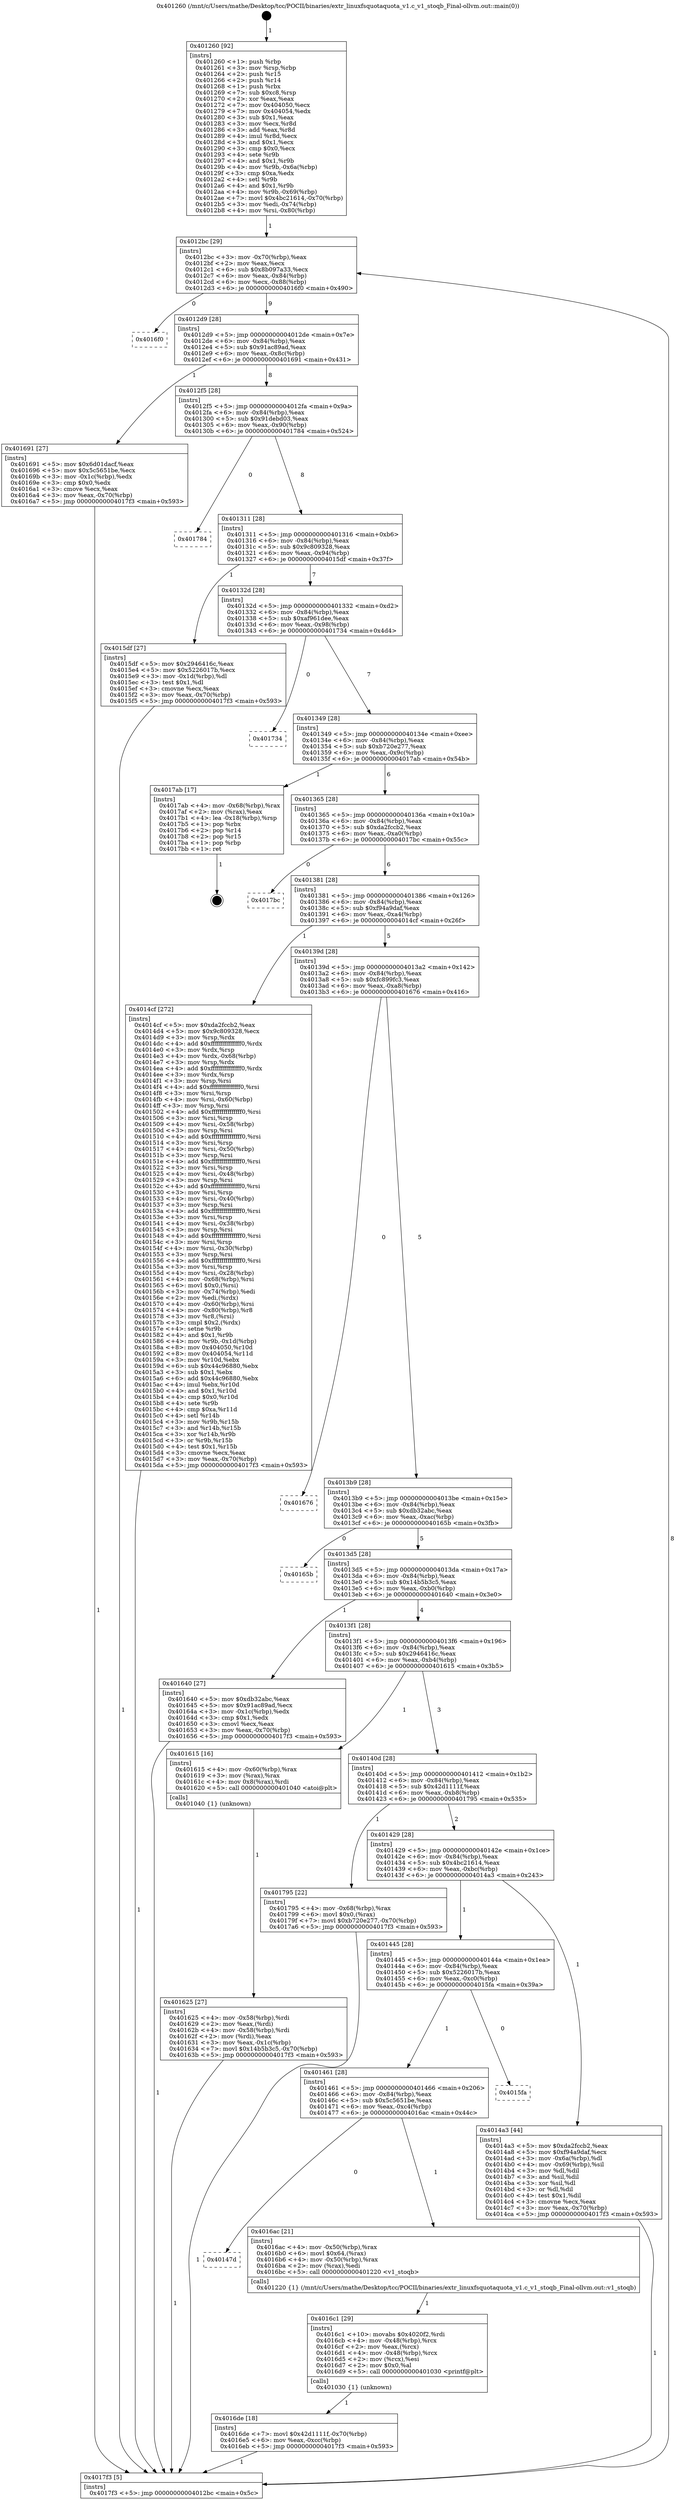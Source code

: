digraph "0x401260" {
  label = "0x401260 (/mnt/c/Users/mathe/Desktop/tcc/POCII/binaries/extr_linuxfsquotaquota_v1.c_v1_stoqb_Final-ollvm.out::main(0))"
  labelloc = "t"
  node[shape=record]

  Entry [label="",width=0.3,height=0.3,shape=circle,fillcolor=black,style=filled]
  "0x4012bc" [label="{
     0x4012bc [29]\l
     | [instrs]\l
     &nbsp;&nbsp;0x4012bc \<+3\>: mov -0x70(%rbp),%eax\l
     &nbsp;&nbsp;0x4012bf \<+2\>: mov %eax,%ecx\l
     &nbsp;&nbsp;0x4012c1 \<+6\>: sub $0x8b097a33,%ecx\l
     &nbsp;&nbsp;0x4012c7 \<+6\>: mov %eax,-0x84(%rbp)\l
     &nbsp;&nbsp;0x4012cd \<+6\>: mov %ecx,-0x88(%rbp)\l
     &nbsp;&nbsp;0x4012d3 \<+6\>: je 00000000004016f0 \<main+0x490\>\l
  }"]
  "0x4016f0" [label="{
     0x4016f0\l
  }", style=dashed]
  "0x4012d9" [label="{
     0x4012d9 [28]\l
     | [instrs]\l
     &nbsp;&nbsp;0x4012d9 \<+5\>: jmp 00000000004012de \<main+0x7e\>\l
     &nbsp;&nbsp;0x4012de \<+6\>: mov -0x84(%rbp),%eax\l
     &nbsp;&nbsp;0x4012e4 \<+5\>: sub $0x91ac89ad,%eax\l
     &nbsp;&nbsp;0x4012e9 \<+6\>: mov %eax,-0x8c(%rbp)\l
     &nbsp;&nbsp;0x4012ef \<+6\>: je 0000000000401691 \<main+0x431\>\l
  }"]
  Exit [label="",width=0.3,height=0.3,shape=circle,fillcolor=black,style=filled,peripheries=2]
  "0x401691" [label="{
     0x401691 [27]\l
     | [instrs]\l
     &nbsp;&nbsp;0x401691 \<+5\>: mov $0x6d01dacf,%eax\l
     &nbsp;&nbsp;0x401696 \<+5\>: mov $0x5c5651be,%ecx\l
     &nbsp;&nbsp;0x40169b \<+3\>: mov -0x1c(%rbp),%edx\l
     &nbsp;&nbsp;0x40169e \<+3\>: cmp $0x0,%edx\l
     &nbsp;&nbsp;0x4016a1 \<+3\>: cmove %ecx,%eax\l
     &nbsp;&nbsp;0x4016a4 \<+3\>: mov %eax,-0x70(%rbp)\l
     &nbsp;&nbsp;0x4016a7 \<+5\>: jmp 00000000004017f3 \<main+0x593\>\l
  }"]
  "0x4012f5" [label="{
     0x4012f5 [28]\l
     | [instrs]\l
     &nbsp;&nbsp;0x4012f5 \<+5\>: jmp 00000000004012fa \<main+0x9a\>\l
     &nbsp;&nbsp;0x4012fa \<+6\>: mov -0x84(%rbp),%eax\l
     &nbsp;&nbsp;0x401300 \<+5\>: sub $0x91debd03,%eax\l
     &nbsp;&nbsp;0x401305 \<+6\>: mov %eax,-0x90(%rbp)\l
     &nbsp;&nbsp;0x40130b \<+6\>: je 0000000000401784 \<main+0x524\>\l
  }"]
  "0x4016de" [label="{
     0x4016de [18]\l
     | [instrs]\l
     &nbsp;&nbsp;0x4016de \<+7\>: movl $0x42d1111f,-0x70(%rbp)\l
     &nbsp;&nbsp;0x4016e5 \<+6\>: mov %eax,-0xcc(%rbp)\l
     &nbsp;&nbsp;0x4016eb \<+5\>: jmp 00000000004017f3 \<main+0x593\>\l
  }"]
  "0x401784" [label="{
     0x401784\l
  }", style=dashed]
  "0x401311" [label="{
     0x401311 [28]\l
     | [instrs]\l
     &nbsp;&nbsp;0x401311 \<+5\>: jmp 0000000000401316 \<main+0xb6\>\l
     &nbsp;&nbsp;0x401316 \<+6\>: mov -0x84(%rbp),%eax\l
     &nbsp;&nbsp;0x40131c \<+5\>: sub $0x9c809328,%eax\l
     &nbsp;&nbsp;0x401321 \<+6\>: mov %eax,-0x94(%rbp)\l
     &nbsp;&nbsp;0x401327 \<+6\>: je 00000000004015df \<main+0x37f\>\l
  }"]
  "0x4016c1" [label="{
     0x4016c1 [29]\l
     | [instrs]\l
     &nbsp;&nbsp;0x4016c1 \<+10\>: movabs $0x4020f2,%rdi\l
     &nbsp;&nbsp;0x4016cb \<+4\>: mov -0x48(%rbp),%rcx\l
     &nbsp;&nbsp;0x4016cf \<+2\>: mov %eax,(%rcx)\l
     &nbsp;&nbsp;0x4016d1 \<+4\>: mov -0x48(%rbp),%rcx\l
     &nbsp;&nbsp;0x4016d5 \<+2\>: mov (%rcx),%esi\l
     &nbsp;&nbsp;0x4016d7 \<+2\>: mov $0x0,%al\l
     &nbsp;&nbsp;0x4016d9 \<+5\>: call 0000000000401030 \<printf@plt\>\l
     | [calls]\l
     &nbsp;&nbsp;0x401030 \{1\} (unknown)\l
  }"]
  "0x4015df" [label="{
     0x4015df [27]\l
     | [instrs]\l
     &nbsp;&nbsp;0x4015df \<+5\>: mov $0x2946416c,%eax\l
     &nbsp;&nbsp;0x4015e4 \<+5\>: mov $0x5226017b,%ecx\l
     &nbsp;&nbsp;0x4015e9 \<+3\>: mov -0x1d(%rbp),%dl\l
     &nbsp;&nbsp;0x4015ec \<+3\>: test $0x1,%dl\l
     &nbsp;&nbsp;0x4015ef \<+3\>: cmovne %ecx,%eax\l
     &nbsp;&nbsp;0x4015f2 \<+3\>: mov %eax,-0x70(%rbp)\l
     &nbsp;&nbsp;0x4015f5 \<+5\>: jmp 00000000004017f3 \<main+0x593\>\l
  }"]
  "0x40132d" [label="{
     0x40132d [28]\l
     | [instrs]\l
     &nbsp;&nbsp;0x40132d \<+5\>: jmp 0000000000401332 \<main+0xd2\>\l
     &nbsp;&nbsp;0x401332 \<+6\>: mov -0x84(%rbp),%eax\l
     &nbsp;&nbsp;0x401338 \<+5\>: sub $0xaf961dee,%eax\l
     &nbsp;&nbsp;0x40133d \<+6\>: mov %eax,-0x98(%rbp)\l
     &nbsp;&nbsp;0x401343 \<+6\>: je 0000000000401734 \<main+0x4d4\>\l
  }"]
  "0x40147d" [label="{
     0x40147d\l
  }", style=dashed]
  "0x401734" [label="{
     0x401734\l
  }", style=dashed]
  "0x401349" [label="{
     0x401349 [28]\l
     | [instrs]\l
     &nbsp;&nbsp;0x401349 \<+5\>: jmp 000000000040134e \<main+0xee\>\l
     &nbsp;&nbsp;0x40134e \<+6\>: mov -0x84(%rbp),%eax\l
     &nbsp;&nbsp;0x401354 \<+5\>: sub $0xb720e277,%eax\l
     &nbsp;&nbsp;0x401359 \<+6\>: mov %eax,-0x9c(%rbp)\l
     &nbsp;&nbsp;0x40135f \<+6\>: je 00000000004017ab \<main+0x54b\>\l
  }"]
  "0x4016ac" [label="{
     0x4016ac [21]\l
     | [instrs]\l
     &nbsp;&nbsp;0x4016ac \<+4\>: mov -0x50(%rbp),%rax\l
     &nbsp;&nbsp;0x4016b0 \<+6\>: movl $0x64,(%rax)\l
     &nbsp;&nbsp;0x4016b6 \<+4\>: mov -0x50(%rbp),%rax\l
     &nbsp;&nbsp;0x4016ba \<+2\>: mov (%rax),%edi\l
     &nbsp;&nbsp;0x4016bc \<+5\>: call 0000000000401220 \<v1_stoqb\>\l
     | [calls]\l
     &nbsp;&nbsp;0x401220 \{1\} (/mnt/c/Users/mathe/Desktop/tcc/POCII/binaries/extr_linuxfsquotaquota_v1.c_v1_stoqb_Final-ollvm.out::v1_stoqb)\l
  }"]
  "0x4017ab" [label="{
     0x4017ab [17]\l
     | [instrs]\l
     &nbsp;&nbsp;0x4017ab \<+4\>: mov -0x68(%rbp),%rax\l
     &nbsp;&nbsp;0x4017af \<+2\>: mov (%rax),%eax\l
     &nbsp;&nbsp;0x4017b1 \<+4\>: lea -0x18(%rbp),%rsp\l
     &nbsp;&nbsp;0x4017b5 \<+1\>: pop %rbx\l
     &nbsp;&nbsp;0x4017b6 \<+2\>: pop %r14\l
     &nbsp;&nbsp;0x4017b8 \<+2\>: pop %r15\l
     &nbsp;&nbsp;0x4017ba \<+1\>: pop %rbp\l
     &nbsp;&nbsp;0x4017bb \<+1\>: ret\l
  }"]
  "0x401365" [label="{
     0x401365 [28]\l
     | [instrs]\l
     &nbsp;&nbsp;0x401365 \<+5\>: jmp 000000000040136a \<main+0x10a\>\l
     &nbsp;&nbsp;0x40136a \<+6\>: mov -0x84(%rbp),%eax\l
     &nbsp;&nbsp;0x401370 \<+5\>: sub $0xda2fccb2,%eax\l
     &nbsp;&nbsp;0x401375 \<+6\>: mov %eax,-0xa0(%rbp)\l
     &nbsp;&nbsp;0x40137b \<+6\>: je 00000000004017bc \<main+0x55c\>\l
  }"]
  "0x401461" [label="{
     0x401461 [28]\l
     | [instrs]\l
     &nbsp;&nbsp;0x401461 \<+5\>: jmp 0000000000401466 \<main+0x206\>\l
     &nbsp;&nbsp;0x401466 \<+6\>: mov -0x84(%rbp),%eax\l
     &nbsp;&nbsp;0x40146c \<+5\>: sub $0x5c5651be,%eax\l
     &nbsp;&nbsp;0x401471 \<+6\>: mov %eax,-0xc4(%rbp)\l
     &nbsp;&nbsp;0x401477 \<+6\>: je 00000000004016ac \<main+0x44c\>\l
  }"]
  "0x4017bc" [label="{
     0x4017bc\l
  }", style=dashed]
  "0x401381" [label="{
     0x401381 [28]\l
     | [instrs]\l
     &nbsp;&nbsp;0x401381 \<+5\>: jmp 0000000000401386 \<main+0x126\>\l
     &nbsp;&nbsp;0x401386 \<+6\>: mov -0x84(%rbp),%eax\l
     &nbsp;&nbsp;0x40138c \<+5\>: sub $0xf94a9daf,%eax\l
     &nbsp;&nbsp;0x401391 \<+6\>: mov %eax,-0xa4(%rbp)\l
     &nbsp;&nbsp;0x401397 \<+6\>: je 00000000004014cf \<main+0x26f\>\l
  }"]
  "0x4015fa" [label="{
     0x4015fa\l
  }", style=dashed]
  "0x4014cf" [label="{
     0x4014cf [272]\l
     | [instrs]\l
     &nbsp;&nbsp;0x4014cf \<+5\>: mov $0xda2fccb2,%eax\l
     &nbsp;&nbsp;0x4014d4 \<+5\>: mov $0x9c809328,%ecx\l
     &nbsp;&nbsp;0x4014d9 \<+3\>: mov %rsp,%rdx\l
     &nbsp;&nbsp;0x4014dc \<+4\>: add $0xfffffffffffffff0,%rdx\l
     &nbsp;&nbsp;0x4014e0 \<+3\>: mov %rdx,%rsp\l
     &nbsp;&nbsp;0x4014e3 \<+4\>: mov %rdx,-0x68(%rbp)\l
     &nbsp;&nbsp;0x4014e7 \<+3\>: mov %rsp,%rdx\l
     &nbsp;&nbsp;0x4014ea \<+4\>: add $0xfffffffffffffff0,%rdx\l
     &nbsp;&nbsp;0x4014ee \<+3\>: mov %rdx,%rsp\l
     &nbsp;&nbsp;0x4014f1 \<+3\>: mov %rsp,%rsi\l
     &nbsp;&nbsp;0x4014f4 \<+4\>: add $0xfffffffffffffff0,%rsi\l
     &nbsp;&nbsp;0x4014f8 \<+3\>: mov %rsi,%rsp\l
     &nbsp;&nbsp;0x4014fb \<+4\>: mov %rsi,-0x60(%rbp)\l
     &nbsp;&nbsp;0x4014ff \<+3\>: mov %rsp,%rsi\l
     &nbsp;&nbsp;0x401502 \<+4\>: add $0xfffffffffffffff0,%rsi\l
     &nbsp;&nbsp;0x401506 \<+3\>: mov %rsi,%rsp\l
     &nbsp;&nbsp;0x401509 \<+4\>: mov %rsi,-0x58(%rbp)\l
     &nbsp;&nbsp;0x40150d \<+3\>: mov %rsp,%rsi\l
     &nbsp;&nbsp;0x401510 \<+4\>: add $0xfffffffffffffff0,%rsi\l
     &nbsp;&nbsp;0x401514 \<+3\>: mov %rsi,%rsp\l
     &nbsp;&nbsp;0x401517 \<+4\>: mov %rsi,-0x50(%rbp)\l
     &nbsp;&nbsp;0x40151b \<+3\>: mov %rsp,%rsi\l
     &nbsp;&nbsp;0x40151e \<+4\>: add $0xfffffffffffffff0,%rsi\l
     &nbsp;&nbsp;0x401522 \<+3\>: mov %rsi,%rsp\l
     &nbsp;&nbsp;0x401525 \<+4\>: mov %rsi,-0x48(%rbp)\l
     &nbsp;&nbsp;0x401529 \<+3\>: mov %rsp,%rsi\l
     &nbsp;&nbsp;0x40152c \<+4\>: add $0xfffffffffffffff0,%rsi\l
     &nbsp;&nbsp;0x401530 \<+3\>: mov %rsi,%rsp\l
     &nbsp;&nbsp;0x401533 \<+4\>: mov %rsi,-0x40(%rbp)\l
     &nbsp;&nbsp;0x401537 \<+3\>: mov %rsp,%rsi\l
     &nbsp;&nbsp;0x40153a \<+4\>: add $0xfffffffffffffff0,%rsi\l
     &nbsp;&nbsp;0x40153e \<+3\>: mov %rsi,%rsp\l
     &nbsp;&nbsp;0x401541 \<+4\>: mov %rsi,-0x38(%rbp)\l
     &nbsp;&nbsp;0x401545 \<+3\>: mov %rsp,%rsi\l
     &nbsp;&nbsp;0x401548 \<+4\>: add $0xfffffffffffffff0,%rsi\l
     &nbsp;&nbsp;0x40154c \<+3\>: mov %rsi,%rsp\l
     &nbsp;&nbsp;0x40154f \<+4\>: mov %rsi,-0x30(%rbp)\l
     &nbsp;&nbsp;0x401553 \<+3\>: mov %rsp,%rsi\l
     &nbsp;&nbsp;0x401556 \<+4\>: add $0xfffffffffffffff0,%rsi\l
     &nbsp;&nbsp;0x40155a \<+3\>: mov %rsi,%rsp\l
     &nbsp;&nbsp;0x40155d \<+4\>: mov %rsi,-0x28(%rbp)\l
     &nbsp;&nbsp;0x401561 \<+4\>: mov -0x68(%rbp),%rsi\l
     &nbsp;&nbsp;0x401565 \<+6\>: movl $0x0,(%rsi)\l
     &nbsp;&nbsp;0x40156b \<+3\>: mov -0x74(%rbp),%edi\l
     &nbsp;&nbsp;0x40156e \<+2\>: mov %edi,(%rdx)\l
     &nbsp;&nbsp;0x401570 \<+4\>: mov -0x60(%rbp),%rsi\l
     &nbsp;&nbsp;0x401574 \<+4\>: mov -0x80(%rbp),%r8\l
     &nbsp;&nbsp;0x401578 \<+3\>: mov %r8,(%rsi)\l
     &nbsp;&nbsp;0x40157b \<+3\>: cmpl $0x2,(%rdx)\l
     &nbsp;&nbsp;0x40157e \<+4\>: setne %r9b\l
     &nbsp;&nbsp;0x401582 \<+4\>: and $0x1,%r9b\l
     &nbsp;&nbsp;0x401586 \<+4\>: mov %r9b,-0x1d(%rbp)\l
     &nbsp;&nbsp;0x40158a \<+8\>: mov 0x404050,%r10d\l
     &nbsp;&nbsp;0x401592 \<+8\>: mov 0x404054,%r11d\l
     &nbsp;&nbsp;0x40159a \<+3\>: mov %r10d,%ebx\l
     &nbsp;&nbsp;0x40159d \<+6\>: sub $0x44c96880,%ebx\l
     &nbsp;&nbsp;0x4015a3 \<+3\>: sub $0x1,%ebx\l
     &nbsp;&nbsp;0x4015a6 \<+6\>: add $0x44c96880,%ebx\l
     &nbsp;&nbsp;0x4015ac \<+4\>: imul %ebx,%r10d\l
     &nbsp;&nbsp;0x4015b0 \<+4\>: and $0x1,%r10d\l
     &nbsp;&nbsp;0x4015b4 \<+4\>: cmp $0x0,%r10d\l
     &nbsp;&nbsp;0x4015b8 \<+4\>: sete %r9b\l
     &nbsp;&nbsp;0x4015bc \<+4\>: cmp $0xa,%r11d\l
     &nbsp;&nbsp;0x4015c0 \<+4\>: setl %r14b\l
     &nbsp;&nbsp;0x4015c4 \<+3\>: mov %r9b,%r15b\l
     &nbsp;&nbsp;0x4015c7 \<+3\>: and %r14b,%r15b\l
     &nbsp;&nbsp;0x4015ca \<+3\>: xor %r14b,%r9b\l
     &nbsp;&nbsp;0x4015cd \<+3\>: or %r9b,%r15b\l
     &nbsp;&nbsp;0x4015d0 \<+4\>: test $0x1,%r15b\l
     &nbsp;&nbsp;0x4015d4 \<+3\>: cmovne %ecx,%eax\l
     &nbsp;&nbsp;0x4015d7 \<+3\>: mov %eax,-0x70(%rbp)\l
     &nbsp;&nbsp;0x4015da \<+5\>: jmp 00000000004017f3 \<main+0x593\>\l
  }"]
  "0x40139d" [label="{
     0x40139d [28]\l
     | [instrs]\l
     &nbsp;&nbsp;0x40139d \<+5\>: jmp 00000000004013a2 \<main+0x142\>\l
     &nbsp;&nbsp;0x4013a2 \<+6\>: mov -0x84(%rbp),%eax\l
     &nbsp;&nbsp;0x4013a8 \<+5\>: sub $0xfc899fc3,%eax\l
     &nbsp;&nbsp;0x4013ad \<+6\>: mov %eax,-0xa8(%rbp)\l
     &nbsp;&nbsp;0x4013b3 \<+6\>: je 0000000000401676 \<main+0x416\>\l
  }"]
  "0x401625" [label="{
     0x401625 [27]\l
     | [instrs]\l
     &nbsp;&nbsp;0x401625 \<+4\>: mov -0x58(%rbp),%rdi\l
     &nbsp;&nbsp;0x401629 \<+2\>: mov %eax,(%rdi)\l
     &nbsp;&nbsp;0x40162b \<+4\>: mov -0x58(%rbp),%rdi\l
     &nbsp;&nbsp;0x40162f \<+2\>: mov (%rdi),%eax\l
     &nbsp;&nbsp;0x401631 \<+3\>: mov %eax,-0x1c(%rbp)\l
     &nbsp;&nbsp;0x401634 \<+7\>: movl $0x14b5b3c5,-0x70(%rbp)\l
     &nbsp;&nbsp;0x40163b \<+5\>: jmp 00000000004017f3 \<main+0x593\>\l
  }"]
  "0x401676" [label="{
     0x401676\l
  }", style=dashed]
  "0x4013b9" [label="{
     0x4013b9 [28]\l
     | [instrs]\l
     &nbsp;&nbsp;0x4013b9 \<+5\>: jmp 00000000004013be \<main+0x15e\>\l
     &nbsp;&nbsp;0x4013be \<+6\>: mov -0x84(%rbp),%eax\l
     &nbsp;&nbsp;0x4013c4 \<+5\>: sub $0xdb32abc,%eax\l
     &nbsp;&nbsp;0x4013c9 \<+6\>: mov %eax,-0xac(%rbp)\l
     &nbsp;&nbsp;0x4013cf \<+6\>: je 000000000040165b \<main+0x3fb\>\l
  }"]
  "0x401260" [label="{
     0x401260 [92]\l
     | [instrs]\l
     &nbsp;&nbsp;0x401260 \<+1\>: push %rbp\l
     &nbsp;&nbsp;0x401261 \<+3\>: mov %rsp,%rbp\l
     &nbsp;&nbsp;0x401264 \<+2\>: push %r15\l
     &nbsp;&nbsp;0x401266 \<+2\>: push %r14\l
     &nbsp;&nbsp;0x401268 \<+1\>: push %rbx\l
     &nbsp;&nbsp;0x401269 \<+7\>: sub $0xc8,%rsp\l
     &nbsp;&nbsp;0x401270 \<+2\>: xor %eax,%eax\l
     &nbsp;&nbsp;0x401272 \<+7\>: mov 0x404050,%ecx\l
     &nbsp;&nbsp;0x401279 \<+7\>: mov 0x404054,%edx\l
     &nbsp;&nbsp;0x401280 \<+3\>: sub $0x1,%eax\l
     &nbsp;&nbsp;0x401283 \<+3\>: mov %ecx,%r8d\l
     &nbsp;&nbsp;0x401286 \<+3\>: add %eax,%r8d\l
     &nbsp;&nbsp;0x401289 \<+4\>: imul %r8d,%ecx\l
     &nbsp;&nbsp;0x40128d \<+3\>: and $0x1,%ecx\l
     &nbsp;&nbsp;0x401290 \<+3\>: cmp $0x0,%ecx\l
     &nbsp;&nbsp;0x401293 \<+4\>: sete %r9b\l
     &nbsp;&nbsp;0x401297 \<+4\>: and $0x1,%r9b\l
     &nbsp;&nbsp;0x40129b \<+4\>: mov %r9b,-0x6a(%rbp)\l
     &nbsp;&nbsp;0x40129f \<+3\>: cmp $0xa,%edx\l
     &nbsp;&nbsp;0x4012a2 \<+4\>: setl %r9b\l
     &nbsp;&nbsp;0x4012a6 \<+4\>: and $0x1,%r9b\l
     &nbsp;&nbsp;0x4012aa \<+4\>: mov %r9b,-0x69(%rbp)\l
     &nbsp;&nbsp;0x4012ae \<+7\>: movl $0x4bc21614,-0x70(%rbp)\l
     &nbsp;&nbsp;0x4012b5 \<+3\>: mov %edi,-0x74(%rbp)\l
     &nbsp;&nbsp;0x4012b8 \<+4\>: mov %rsi,-0x80(%rbp)\l
  }"]
  "0x40165b" [label="{
     0x40165b\l
  }", style=dashed]
  "0x4013d5" [label="{
     0x4013d5 [28]\l
     | [instrs]\l
     &nbsp;&nbsp;0x4013d5 \<+5\>: jmp 00000000004013da \<main+0x17a\>\l
     &nbsp;&nbsp;0x4013da \<+6\>: mov -0x84(%rbp),%eax\l
     &nbsp;&nbsp;0x4013e0 \<+5\>: sub $0x14b5b3c5,%eax\l
     &nbsp;&nbsp;0x4013e5 \<+6\>: mov %eax,-0xb0(%rbp)\l
     &nbsp;&nbsp;0x4013eb \<+6\>: je 0000000000401640 \<main+0x3e0\>\l
  }"]
  "0x4017f3" [label="{
     0x4017f3 [5]\l
     | [instrs]\l
     &nbsp;&nbsp;0x4017f3 \<+5\>: jmp 00000000004012bc \<main+0x5c\>\l
  }"]
  "0x401640" [label="{
     0x401640 [27]\l
     | [instrs]\l
     &nbsp;&nbsp;0x401640 \<+5\>: mov $0xdb32abc,%eax\l
     &nbsp;&nbsp;0x401645 \<+5\>: mov $0x91ac89ad,%ecx\l
     &nbsp;&nbsp;0x40164a \<+3\>: mov -0x1c(%rbp),%edx\l
     &nbsp;&nbsp;0x40164d \<+3\>: cmp $0x1,%edx\l
     &nbsp;&nbsp;0x401650 \<+3\>: cmovl %ecx,%eax\l
     &nbsp;&nbsp;0x401653 \<+3\>: mov %eax,-0x70(%rbp)\l
     &nbsp;&nbsp;0x401656 \<+5\>: jmp 00000000004017f3 \<main+0x593\>\l
  }"]
  "0x4013f1" [label="{
     0x4013f1 [28]\l
     | [instrs]\l
     &nbsp;&nbsp;0x4013f1 \<+5\>: jmp 00000000004013f6 \<main+0x196\>\l
     &nbsp;&nbsp;0x4013f6 \<+6\>: mov -0x84(%rbp),%eax\l
     &nbsp;&nbsp;0x4013fc \<+5\>: sub $0x2946416c,%eax\l
     &nbsp;&nbsp;0x401401 \<+6\>: mov %eax,-0xb4(%rbp)\l
     &nbsp;&nbsp;0x401407 \<+6\>: je 0000000000401615 \<main+0x3b5\>\l
  }"]
  "0x401445" [label="{
     0x401445 [28]\l
     | [instrs]\l
     &nbsp;&nbsp;0x401445 \<+5\>: jmp 000000000040144a \<main+0x1ea\>\l
     &nbsp;&nbsp;0x40144a \<+6\>: mov -0x84(%rbp),%eax\l
     &nbsp;&nbsp;0x401450 \<+5\>: sub $0x5226017b,%eax\l
     &nbsp;&nbsp;0x401455 \<+6\>: mov %eax,-0xc0(%rbp)\l
     &nbsp;&nbsp;0x40145b \<+6\>: je 00000000004015fa \<main+0x39a\>\l
  }"]
  "0x401615" [label="{
     0x401615 [16]\l
     | [instrs]\l
     &nbsp;&nbsp;0x401615 \<+4\>: mov -0x60(%rbp),%rax\l
     &nbsp;&nbsp;0x401619 \<+3\>: mov (%rax),%rax\l
     &nbsp;&nbsp;0x40161c \<+4\>: mov 0x8(%rax),%rdi\l
     &nbsp;&nbsp;0x401620 \<+5\>: call 0000000000401040 \<atoi@plt\>\l
     | [calls]\l
     &nbsp;&nbsp;0x401040 \{1\} (unknown)\l
  }"]
  "0x40140d" [label="{
     0x40140d [28]\l
     | [instrs]\l
     &nbsp;&nbsp;0x40140d \<+5\>: jmp 0000000000401412 \<main+0x1b2\>\l
     &nbsp;&nbsp;0x401412 \<+6\>: mov -0x84(%rbp),%eax\l
     &nbsp;&nbsp;0x401418 \<+5\>: sub $0x42d1111f,%eax\l
     &nbsp;&nbsp;0x40141d \<+6\>: mov %eax,-0xb8(%rbp)\l
     &nbsp;&nbsp;0x401423 \<+6\>: je 0000000000401795 \<main+0x535\>\l
  }"]
  "0x4014a3" [label="{
     0x4014a3 [44]\l
     | [instrs]\l
     &nbsp;&nbsp;0x4014a3 \<+5\>: mov $0xda2fccb2,%eax\l
     &nbsp;&nbsp;0x4014a8 \<+5\>: mov $0xf94a9daf,%ecx\l
     &nbsp;&nbsp;0x4014ad \<+3\>: mov -0x6a(%rbp),%dl\l
     &nbsp;&nbsp;0x4014b0 \<+4\>: mov -0x69(%rbp),%sil\l
     &nbsp;&nbsp;0x4014b4 \<+3\>: mov %dl,%dil\l
     &nbsp;&nbsp;0x4014b7 \<+3\>: and %sil,%dil\l
     &nbsp;&nbsp;0x4014ba \<+3\>: xor %sil,%dl\l
     &nbsp;&nbsp;0x4014bd \<+3\>: or %dl,%dil\l
     &nbsp;&nbsp;0x4014c0 \<+4\>: test $0x1,%dil\l
     &nbsp;&nbsp;0x4014c4 \<+3\>: cmovne %ecx,%eax\l
     &nbsp;&nbsp;0x4014c7 \<+3\>: mov %eax,-0x70(%rbp)\l
     &nbsp;&nbsp;0x4014ca \<+5\>: jmp 00000000004017f3 \<main+0x593\>\l
  }"]
  "0x401795" [label="{
     0x401795 [22]\l
     | [instrs]\l
     &nbsp;&nbsp;0x401795 \<+4\>: mov -0x68(%rbp),%rax\l
     &nbsp;&nbsp;0x401799 \<+6\>: movl $0x0,(%rax)\l
     &nbsp;&nbsp;0x40179f \<+7\>: movl $0xb720e277,-0x70(%rbp)\l
     &nbsp;&nbsp;0x4017a6 \<+5\>: jmp 00000000004017f3 \<main+0x593\>\l
  }"]
  "0x401429" [label="{
     0x401429 [28]\l
     | [instrs]\l
     &nbsp;&nbsp;0x401429 \<+5\>: jmp 000000000040142e \<main+0x1ce\>\l
     &nbsp;&nbsp;0x40142e \<+6\>: mov -0x84(%rbp),%eax\l
     &nbsp;&nbsp;0x401434 \<+5\>: sub $0x4bc21614,%eax\l
     &nbsp;&nbsp;0x401439 \<+6\>: mov %eax,-0xbc(%rbp)\l
     &nbsp;&nbsp;0x40143f \<+6\>: je 00000000004014a3 \<main+0x243\>\l
  }"]
  Entry -> "0x401260" [label=" 1"]
  "0x4012bc" -> "0x4016f0" [label=" 0"]
  "0x4012bc" -> "0x4012d9" [label=" 9"]
  "0x4017ab" -> Exit [label=" 1"]
  "0x4012d9" -> "0x401691" [label=" 1"]
  "0x4012d9" -> "0x4012f5" [label=" 8"]
  "0x401795" -> "0x4017f3" [label=" 1"]
  "0x4012f5" -> "0x401784" [label=" 0"]
  "0x4012f5" -> "0x401311" [label=" 8"]
  "0x4016de" -> "0x4017f3" [label=" 1"]
  "0x401311" -> "0x4015df" [label=" 1"]
  "0x401311" -> "0x40132d" [label=" 7"]
  "0x4016c1" -> "0x4016de" [label=" 1"]
  "0x40132d" -> "0x401734" [label=" 0"]
  "0x40132d" -> "0x401349" [label=" 7"]
  "0x4016ac" -> "0x4016c1" [label=" 1"]
  "0x401349" -> "0x4017ab" [label=" 1"]
  "0x401349" -> "0x401365" [label=" 6"]
  "0x401461" -> "0x40147d" [label=" 0"]
  "0x401365" -> "0x4017bc" [label=" 0"]
  "0x401365" -> "0x401381" [label=" 6"]
  "0x401461" -> "0x4016ac" [label=" 1"]
  "0x401381" -> "0x4014cf" [label=" 1"]
  "0x401381" -> "0x40139d" [label=" 5"]
  "0x401445" -> "0x401461" [label=" 1"]
  "0x40139d" -> "0x401676" [label=" 0"]
  "0x40139d" -> "0x4013b9" [label=" 5"]
  "0x401445" -> "0x4015fa" [label=" 0"]
  "0x4013b9" -> "0x40165b" [label=" 0"]
  "0x4013b9" -> "0x4013d5" [label=" 5"]
  "0x401640" -> "0x4017f3" [label=" 1"]
  "0x4013d5" -> "0x401640" [label=" 1"]
  "0x4013d5" -> "0x4013f1" [label=" 4"]
  "0x401625" -> "0x4017f3" [label=" 1"]
  "0x4013f1" -> "0x401615" [label=" 1"]
  "0x4013f1" -> "0x40140d" [label=" 3"]
  "0x401615" -> "0x401625" [label=" 1"]
  "0x40140d" -> "0x401795" [label=" 1"]
  "0x40140d" -> "0x401429" [label=" 2"]
  "0x4015df" -> "0x4017f3" [label=" 1"]
  "0x401429" -> "0x4014a3" [label=" 1"]
  "0x401429" -> "0x401445" [label=" 1"]
  "0x4014a3" -> "0x4017f3" [label=" 1"]
  "0x401260" -> "0x4012bc" [label=" 1"]
  "0x4017f3" -> "0x4012bc" [label=" 8"]
  "0x401691" -> "0x4017f3" [label=" 1"]
  "0x4014cf" -> "0x4017f3" [label=" 1"]
}
